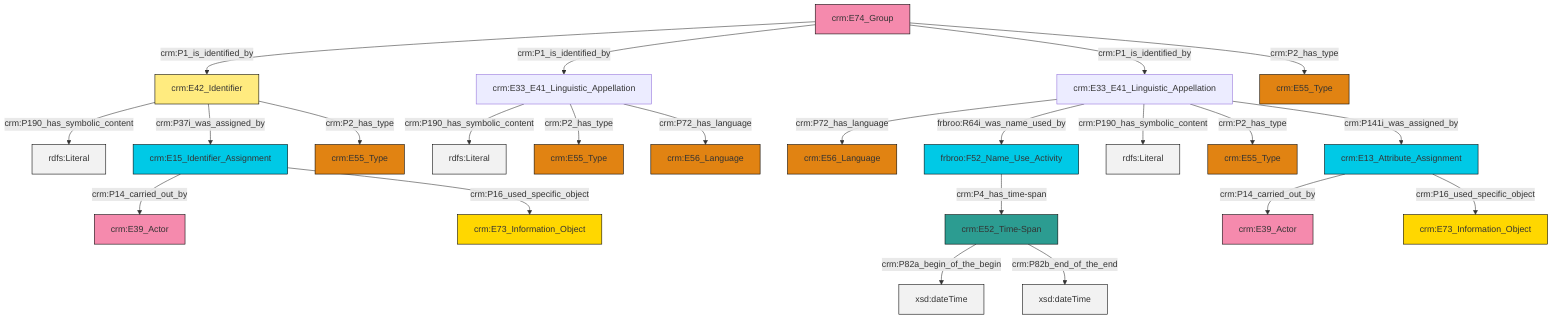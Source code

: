graph TD
classDef Literal fill:#f2f2f2,stroke:#000000;
classDef CRM_Entity fill:#FFFFFF,stroke:#000000;
classDef Temporal_Entity fill:#00C9E6, stroke:#000000;
classDef Type fill:#E18312, stroke:#000000;
classDef Time-Span fill:#2C9C91, stroke:#000000;
classDef Appellation fill:#FFEB7F, stroke:#000000;
classDef Place fill:#008836, stroke:#000000;
classDef Persistent_Item fill:#B266B2, stroke:#000000;
classDef Conceptual_Object fill:#FFD700, stroke:#000000;
classDef Physical_Thing fill:#D2B48C, stroke:#000000;
classDef Actor fill:#f58aad, stroke:#000000;
classDef PC_Classes fill:#4ce600, stroke:#000000;
classDef Multi fill:#cccccc,stroke:#000000;

0["crm:E52_Time-Span"]:::Time-Span -->|crm:P82a_begin_of_the_begin| 1[xsd:dateTime]:::Literal
2["crm:E13_Attribute_Assignment"]:::Temporal_Entity -->|crm:P14_carried_out_by| 3["crm:E39_Actor"]:::Actor
2["crm:E13_Attribute_Assignment"]:::Temporal_Entity -->|crm:P16_used_specific_object| 6["crm:E73_Information_Object"]:::Conceptual_Object
7["crm:E33_E41_Linguistic_Appellation"]:::Default -->|crm:P72_has_language| 8["crm:E56_Language"]:::Type
12["crm:E74_Group"]:::Actor -->|crm:P1_is_identified_by| 13["crm:E42_Identifier"]:::Appellation
0["crm:E52_Time-Span"]:::Time-Span -->|crm:P82b_end_of_the_end| 16[xsd:dateTime]:::Literal
19["crm:E15_Identifier_Assignment"]:::Temporal_Entity -->|crm:P14_carried_out_by| 10["crm:E39_Actor"]:::Actor
13["crm:E42_Identifier"]:::Appellation -->|crm:P190_has_symbolic_content| 21[rdfs:Literal]:::Literal
13["crm:E42_Identifier"]:::Appellation -->|crm:P37i_was_assigned_by| 19["crm:E15_Identifier_Assignment"]:::Temporal_Entity
12["crm:E74_Group"]:::Actor -->|crm:P1_is_identified_by| 23["crm:E33_E41_Linguistic_Appellation"]:::Default
7["crm:E33_E41_Linguistic_Appellation"]:::Default -->|frbroo:R64i_was_name_used_by| 24["frbroo:F52_Name_Use_Activity"]:::Temporal_Entity
23["crm:E33_E41_Linguistic_Appellation"]:::Default -->|crm:P190_has_symbolic_content| 25[rdfs:Literal]:::Literal
23["crm:E33_E41_Linguistic_Appellation"]:::Default -->|crm:P2_has_type| 4["crm:E55_Type"]:::Type
7["crm:E33_E41_Linguistic_Appellation"]:::Default -->|crm:P190_has_symbolic_content| 29[rdfs:Literal]:::Literal
12["crm:E74_Group"]:::Actor -->|crm:P1_is_identified_by| 7["crm:E33_E41_Linguistic_Appellation"]:::Default
13["crm:E42_Identifier"]:::Appellation -->|crm:P2_has_type| 33["crm:E55_Type"]:::Type
23["crm:E33_E41_Linguistic_Appellation"]:::Default -->|crm:P72_has_language| 17["crm:E56_Language"]:::Type
19["crm:E15_Identifier_Assignment"]:::Temporal_Entity -->|crm:P16_used_specific_object| 31["crm:E73_Information_Object"]:::Conceptual_Object
12["crm:E74_Group"]:::Actor -->|crm:P2_has_type| 14["crm:E55_Type"]:::Type
7["crm:E33_E41_Linguistic_Appellation"]:::Default -->|crm:P2_has_type| 38["crm:E55_Type"]:::Type
24["frbroo:F52_Name_Use_Activity"]:::Temporal_Entity -->|crm:P4_has_time-span| 0["crm:E52_Time-Span"]:::Time-Span
7["crm:E33_E41_Linguistic_Appellation"]:::Default -->|crm:P141i_was_assigned_by| 2["crm:E13_Attribute_Assignment"]:::Temporal_Entity
